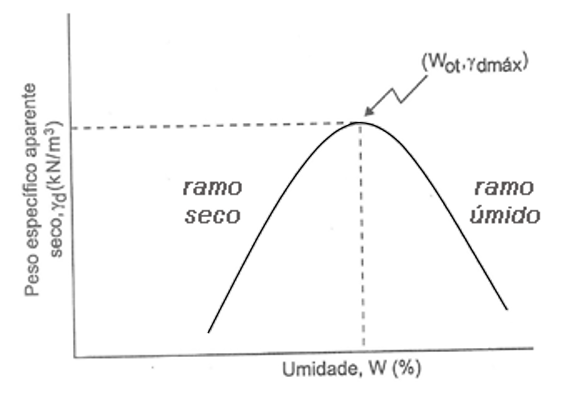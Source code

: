 <?xml version="1.0"?>
<!DOCTYPE ipe SYSTEM "ipe.dtd">
<ipe version="70216" creator="Ipe 7.2.17">
<info created="D:20200528203711" modified="D:20200528203712"/>
<bitmap id="1" width="350" height="237" BitsPerComponent="8" ColorSpace="DeviceRGBAlpha" Filter="FlateDecode" length="16067" alphaLength="327" encoding="base64">
eNrtffdXFNu29R/0xvvx/XTfe/ddHeN49ZxzPSZUUJJIkJwzTY4SBAFRRFEQwYiCCCKgYAAl
BwUEJClIjgJ6Tn9z9BrfHnW7mxaJHdYcjB7VRVV11d5rzTXXrh3kcgaDwWAwGAwGg8FgMBgM
BoPBYDAYDAaDwTBEfP/+/du3b1wODAZDipqamvPnz3M5MBgMKaqqqqKjo//66y8uCgaDIVBd
XR0fH8/lwGAwlLIJZgYGg6GEurq6mJgYziYYDAYzA4PB0Iy3b9+GhIT8+eefXBQMBkOgqakp
Kirq+/fvXBQMBkOgra0tNDSUNQODwVBiBplMxszAYDCkaG1tjYyM5A7SDAZDSTMEBQVxOwOD
wZCiq6srMDCQmUFrwS+UGTvFDDKZjLMJraUFJm3GjqCvr8/T03NlZYWLQjvBjcOMHcHAwIC7
u/vy8jJrbAaDITA6Ourj47O0tKRbtw2NzeTAYGwdPn/+DGbQIc0AQoDA5oYRBmNLMTQ0pIvM
wIKBwdhSTExMRERE6Fw2wWAwtpoZAgICmBkYDIYU09PTyCbm5+e5KBiMn8pq9fsBwQkhISHg
B65rBmMthDAyMtLc3Kz35DA3NwdmmJmZ4Upn7BQGBgampqa+KPCXAt++fevp6ZmdnaUDJicn
3717pyWdvnC3J0+e7Ovr029yADP4+/tPTEywfTJ2BB8/fjx+/Pjw8LC1tbWnpyftbGho+N//
/d+rV6/S18uXL7u6uqp1w3X4puZT1nLB8+fPe3l56TczLC0tnTt3DgKJTVRXoDcvbekpYmNj
09LSsJGfn29jY0Md9XNycnbv3h0cHEzHgBZADkqeqOH9NQkPpQ0hOX7IDOKA1Y4Em5mbm0Pn
6LGZLSwshIaGQq2xx+mWQ+nHU0CyOjo6jo6OyhVThVhaWlKTl5OTE8zS1NR0fn7++/fvxsbG
z549E2dJnVfaGxa+j9O7u7tFPoLTxSk4sr+/H/L4TwVWK0bqR5eXl1ddXS39IekB+HR3d6+r
q9NvZvDx8RkbG2OPY2w/M9y9e9fOzo62oRZOnz5dX1//+fNncAK82N7e/t27d58+fUJe/+XL
F6VzcRikBb1wF/577dq1Q4cOvXjxYmBgwMTERKlp3dbW9tatW5r1mFyxcNs//vGPwcFB1X+J
jYiIiEuXLulxBS0vL8fFxaHw2VYZ288MyGQDAwPFzqtXr96/f7+wsNDX1xdfEbhv377d3Nys
drEksMr+/fuJGchb8dmuQG5ublZWFiUgADRAR0cHuAWXxfVxCkRyV1cXdMjMzAyCY1lZGc6i
Ae/IEVJSUqKiot6+fYubBD88evSIcpw3b948efKE7jw5ORmqRo8rCI+cmpoKgmVbZWw/M8C/
EhMTxU6aLcTDwwOhH18bGxu9vb0Rne/du4ev8F8HBwfoioKCgq9fv4JS9u7dm5CQoNSAgM8L
Fy44OzvTq43x8XErK6t//vOfkBB//PFHaWkpvPu3334zMjI6cuQIrubm5mZubn7w4MHy8vLh
4eHjx49DqwQHB+/atauiogKn79u3LyMjA7p69+7doCP6LZAVaQZ9bYQET6Jse3t72VYZ288M
V65coUZ+kdvCVeGJiNf0FfofTg37fP78OVz1xo0bIA34NbwYecGBAweoVQFZA4I+BDCxBJhB
SH2IB3DCxMQEsg8cj7NwLjIOuDwC4i+//JKeno7DoBPABviV2NhY0tJBQUG0THxtbS1oBFQT
GRkpWjnASyAu/a6jixcvfvjwgW2Vsf2AO1taWkIACK6AYDh27JhoV4RmADNQrxvQCJ31+PFj
SIvKyko4LJ0LnQ9nFy8LiouL3717R9twcPAJbUOiZGZm4uDw8HC5opsfFEJLSwu279y5A/GA
3wU5uLi4nDp1ytTUFAxDJ2IDvwUyoa9IcKBDdG5Wk58FChwVxFbK2BF4enrSewd6X9DT0yPt
YTg6OgpVgA1fX19kE3QKvB488PDhw/3791MnPRyDjED0jEJAR2JC26GhoYJSsAFyqKur8/Pz
U2IGpAlnzpwBPxw9evTly5e4LAQDiYTW1lZjY2NoGycnJ7oOts+ePavHqQQ9V05Ozvv379lE
GTsCuKS1tfXKyoq0ywG9WJQeBgePi4ujbWQKcO2amprff/8dcoKct6SkhLgF/AB/F01n2dnZ
OGxoaAjZxB9//IGLVFRUIDWQKwYN4V84l24D6iU1NRXpDFjlyZMnSGqQXywuLuJgpDDIR44c
OYKrIcdJS0uDflC9Sf3TDETLDMb2x6alpSV3d3dpdwVp2BJAHN+1a1d6ejpC+S+//NLZ2Tk8
PPyPf/wjICCAEgpxFkimuroa/ktXQIqB6+/evftf//oXQn9KSgo4xMHBQa7odA2F0NHRQQmI
o6Njb28vPv/2t7/Z2toiYiYkJODGkNHQTEH19fVIdkTOovdTdIIGUc5spYwdYQbyX3i3ht5H
tP/Ro0fIKWQy2fPnz+WKd5EQ/xkZGQjrqidKOynhSEgCSAUIDIgHZApgFfzc8vIyhASYhHo3
0VtLbIguwWL2sLV3odQnFBQUEG0yGDuSz4r0QQMzKAVo6cGqPRX/UoHqj4IH6Jp0gOgRIc1o
/loFBlIvoFNKtRiM7QcCt729PTUS8iR+WsUM+fn5b9684dJg7AiioqKMjIz6+/u5KLQwm6it
reVyYGx/VEpKSjp16hRPArC5qdlmAZrhxYsXXLCMbUZWVpaZmRn1v+WluDYO0WyytLQkGlQ3
grt37758+ZILlrGdcS05OfnAgQPDw8NydU2IjPVhcnIyJSUlLCysrq7u7NmzNFJy3WWbm5tL
r4EYjO1hhvT0dCMjo6GhITm3Om4eVlZWZDJZcHDwmTNn3r59GxER4efnt5E1mzibYGxQxIpB
jmuRu2VlZfv27fv48SOrhc1FR0eHr68vChmc0NTUtLCw4OLispGpV8AM1AONwxkXws+WGBUa
jLCtrU1zGdK/SkpKoBZgt1x6m46+vr7Tp08PDAxER0eDJfr7+52dnTcyJd2dO3eYGeR6NL/i
NnPp0tJSZGTk4cOHacSu2u6IpBbu3bt35MgRehHGamErkJOTY2ZmZmlpefbsWbAEzSax7tZd
1FdlZSWXKtvqOmgBasHb29vf3//atWtubm6qBCto4eXLl1ALP5QWjHXXBc11WVNTc/ny5czM
zBcvXkxOTi4vL6+7tMEMT58+5eJlrEMtBAYGghDg+7BJHx+fiooKuboZm1+9erV//34yM+mc
roxNqYtv376trKwgcQgJCRFD0RcXF+3t7YmK1wfUV1VVFZcw46doAS7v7u4eFhYm3LypqQnJ
wszMjHQ0BD6rq6sPHDjArdxbB5R5TEwMlJuLiwv4GXQNikDt+Pr6bmSRqdLSUm5nYPwULczN
zSGJSEtLo+40YqgR0tubN29KZQPoYvfu3UQLLBW2qEbAwJ2dnUVFRY6OjiUlJXV1dc0K0CRU
625nADNQOwNXHGMtgHb18/ODUlV9Wfnx40cTExMxFXl7eztUxKNHj7jQtpQZRHdH0UUEiR5o
YXh4mMaYr8+1QTUiPeRyZvyQFsLDwwMCAsTEBUpyIioqihah6+7u/u2332gORm7d3R6KqKqq
kslk8fHxkZGR2EA1beStZVlZ2ZMnT5gZGKpZg9JXRKKgoKAzZ84IWlC1mdHRUXNz8+zsbFtb
W1qYUsMyc4xNBEgAJY8oPzExMTk5OTMzg6SPptFbNzPk5+czMzBWYwZBC87OzkgiQAuraQDa
iQx3165dubm58h9NycLYRCwsLCDLU1qjdiNqDQokLy+PmYEhNSdyZ3odSYYBqwsJCSG1oGGp
WaKCnp4ecRG2q23DtWvXgoODCwsLW1paWltb3759C/2w7vKvqakRE/IzGCLQ0ySrYsXqsLCw
tQzPEaewVNj+Wrty5QpqKjMzMz4+PjExMSYmpq+vb90XfP78OS1TzmAILC8vQyRUVlYiUYVU
cHFxka4guRZyYLWw/TKPtgcGBubn5wWNr/utJTRDUlISly1D2lbQ0dHx+++/Ozs7e3p6BgUF
0ZKv7OnaXGsACOHs2bOHDh2qqKhITU29ffv2Rmrt5cuXycnJm2VRDP1ghvv37x84cMDCwgKf
iB1ynnZJFwDxf+HCBWQTRUVFzc3NZmZmG+kd/fr164SEhI2bE8IKtVpzBekB0tPTTU1Nrays
jI2NQQ719fVM/lqOxcVFOzu7hYWF6upqetuYkpKykUm5X716tfFF+mhYx0YGdjG0B9PT0zY2
NiYmJicViI6Obmlp4XYDLQdCs5+fHzihuLj43r17w8PD0Ax1dXXrvmBjY2NERAQXLEMAEhTB
oqqqqqenBzGIs0VdyQFHR0dBDtbW1vb29o6Ojjk5OWtsMVa7H+GAurMyGCIxXIvlMLSt4trb
23t7e7u6ujo6OsASGo7UvN4f4f3794GBgYZmAD/7sJtSOGpXdN30Yl9tNTfVPdL9P/zKrqf9
Ju3i4nL//v01GiHkxNjY2KdPn758+SJdNVjgw4cPAQEBBlX7GpY7FJ9q/7ttbvJTSf0aJ2iV
K8ZDrc/xuZFBJ/D48WM7O7uHDx/W19c3NDSUl5f39fWpmu7i4iJSRV9fXzc3Nw8PD2QfJiYm
Fy9eVJqFHtrD1dVVCz1Xw87Vttcd/aVDWVeLqmK/htxttdAs/RV6iSN6DmPP0tISKgsZ/dTU
lBiVgA3UVH9/f3d3N+pIzIiCEyEaUbOvX7+urKycnJykS+GyxcXFCBmXLl1KT0+nAblyxbQe
yD1B/s7OzocOHfr8+TPtn52dtbGxgW2cOXNm//79OIbWhU9KSsrPz8d1amtrcQPLy8vscbqi
gXNzc01NTeHpqG4vLy/UbHV1tdKRjY2Njo6OISEh4I22trbh4WEkIHV1dRcuXACrZGVlifAB
VoFV/FQo3HgAXYeY1+x0qvtpiXP4C/xOvDShoesQUVBQYwqIwWgQVJBPPT09nZ2dra2t+ErX
gcNev34djAqPw+f4+DgdDy+Ojo6OjIxELSAdEyszwvW8vb3hhmBjHx8f/BDtn5+fDwsLw06U
v5mZmVhleGRk5OTJkxYWFsePH4fnggfo+rh5S0vLPXv2mJub7927V8yug2fBjzo4OAQHB+OC
YAA6HvtxeykpKampqfBuWvtJrlid5MaNG7du3bp79y6iCXVlBBFlZmb+85//3Ldv34kTJ86d
O5ecnAyrwJE3b968fPlyYmLi6dOnDx8+DPbA40jXKmLxoIWcQCEG1Yr6FTEONgwLl9YXnAJV
vNr6MjD+K1euiDZnMANlE0pQjYxieazVPBc3NjExAVOHd4jbg4XD18BOHR0dUDgi9uEGnj59
WlZWVlFR8ejRIxgwHY+LwBPhhlcVmJubE7EvJiYmIiIiPDw8NjZ2enqa9uOy7u7u8DhPT084
ixiQjniHgOjk5ATVBA8S14fLwG3hs0FBQaGhoWI/yBOnYz+uA74V18ET4XdBAjgYLikadhBz
UYxww7S0tOzsbGIAPBouCOfKVQCeKOblg+ci0ON58dRPnjwRDIP9YAmoApQSqEna+vdJgVkF
pORGa5Mp5QJraVMiwYmnoGIBV0B2ihJGkUqXJ8CvwDZKSkrw+GAJFJr0MXlYhLYxA2oE0Qcu
g7hAAyhQa4gIP0wtVwv3g4ODcKuCggJcLS4uTkQHnAgLl8lkCBlIN+C/4h5gWgh8ECTwoPfv
39PxICv4LJTMqVOnEOZoqRHydOxE+IO2OXbs2Lt378QbFtgnoi380d/ff2BgQMRWhLCzZ8/G
x8fD78REdhTmQBrwOJi0iOkgItw8bvXBgwdQ1zhMxHp4HH4O1IFALPr3wqdw7ooCcDdBd+Ru
wumE5SsxJI02+qnmi9U8dxt6FUp/9M2bN0ePHkUVwHJoBngloAChFtTeKgrq9u3bqNa///3v
sD1KMbjxQRsgpWj4BQgcuhG+CQUIvQfLlx6MMHft2rWioiI4O/wuLy9P+lZaie1J/SKvhMxA
pBarhOAYJCmwB/wcYjqUhtgPG0Pgo1YOxFa6GhwKyhYOjuCLSCc8Fz+HkCf1gtUG52qIfWt0
Q83XV8uNUs9Vu61UXNIlmcSgY2n4FlSzWmu/EraOE0SZgxuRMIKZQaqiFVrcvzgFCYuYa2U1
awH32tragl4ghzi50DbxAGdvb2+HrkNeiT3w6AsXLkiPodiK0JCeng6tiLivYeZeMAPkIhes
nhkJuTwkELUnwOWphUEDIAsRbtZyfZoOGmwjpnxkftCGnALpHsQzKhr5NaoGAZ26N4sDUL85
OTmU8iPtdXFxofYutdWHEI+UU+0LTYZO2wkSOuRxbm5uonVUs/82NjbSqkYa5JaUc6BLDx48
eOfOHS5wLUFXV5eJiUlzczMCAeod0k7avQEVB7qAYKA2upKSEugHkR2rKtjBwUFQh0g3GLrO
CVS/yPj279+PIPKzJ/5U0+KrV68gSCIjI5Xe+TJ2pMEBtQAxgCgP3kay39bWJlqE5JKFQuil
+WoGINUM0B7z8/NctvohFQDISBsbG7itfM3thKJJAda1xs72dNjo6KiXl5eVlZXaVk3GtoHI
uaenJz8/Pzk5GfKPmh/V9jFYWVlB8njx4sU0BaKiorKyslSzCQ8PD84m9IMWFhcXIyIi4KfU
Yrz2Rk7pu5g1niIujh8NDg4+ceLEaoveMrYHvb299vb2AQEBSPRiY2NRI8gv1B757NmzkydP
IrMAh1y4cCExMbGwsFDJlpB6BAYGMjPoAebm5miNGOqi8FNvRWEMyCtra2vX3acUue2RI0fo
7TO/0NwR3Lhxo6ioSHwtLS3NyMhQmywQdahGB2md0ltL0d2FoaNqAfWIGIGUX8lh147Xr1+H
hIRs5E6gY8USlkwO228DZWVl0ibH4uJiMIDwemmkGBoaCgoKqqmp6ezsRNLR1tb27t07pVCC
PHGDK2MydtwkUImWlpbp6ekbuVR9fX14eLh8Yz3e7927t2vXLuoVw8ywzWYAbjczMwsLC0M9
Iql0cnKKiYlJSEhITU0VfXEJ8HfoAVNTU5lMBopAMgh1oVRfk5OT+Je0WyxDt+wBdXf06FG4
pFrduHbU1dV5eXnJNzwWprGx8dChQ7zw2fYbQ29vL7KJhw8fFhYWIpUAUUAVPH36FJ/U81Ac
XFlZ6ePjMz4+TmOL1HYynJqaAmMwM+goLfT391tZWWnoHr92wK6gRTUPJv0h6FxYI1IbmlqW
+WF7IGrt+/fv0JADAwO1tbVi4J5SvEASAc2g1PlNqZrAG9AMGmaAYWgtpqenjx07RoMdNsuu
NjiaQxALyGHfvn0dHR1cTdsTJgD4cmRkpK+vr7Oz85kzZ4yMjG7evKn2eDADqBsSMTY2lobo
ZmdnK42xgnWFhIQMDw9z8eqWWpifnw8ICKCRDtp5h6Cs/fv3c9DZNlRVVSHKv3nzJiMjA1lA
YmJiSUmJWg55//59XFxcWloaOOHatWuXLl3Kzc1V6q42MzOTkJAgJvRg6ER0wAZqNiwsbLPk
unQSsE28yXPnznl6eoq1s7n6thRFRUVlZWXYoOESEGw0+fNPzdonjoFmiI+PFxOMMLQc5GUI
CvC4xcXFTSQcWALsSjrzw8axsrJib29PC5rwlA5bjbq6Ojs7u8HBwaioqPv379+6dSs0NFSp
zJHlnT9//tWrV9K3FapDjOWK7jFQHbgaF6yuqIXMzEwbGxtS6Zs4yUNzc/OxY8c2sR8CXQei
9NSpU0lJSSRWmRy2zjyWl5cRL7Kzs1taWiwsLHbt2qU6fVNTU1NsbKyPj4+trW1wcHB+fr7o
yUAjL8SRNExbTJzC0Np6p+qrqalBpYv62sRJrTs7O11cXLZiPplPnz7t37+fBnJuriZhCAhJ
Rm8cUOaqI1mklQsTQvYRGRkZGBgYHR2dnJwM0SitGur0LiZmYWgtM8gVE32bmJhs0VpyXV1d
iCNKDdSbYrFyxbIm0Dm0aDsvkbl1klLDnOcaErqFhQVUEPIL6X+RCQYEBIhJ2xhaSwuQ5aam
po8fP96inB1RJiUlZdOXIBRXQxIEWvvy5Qt3nN5+4xHbU1NTiCzIHCE+kWtUV1e/ePGitLT0
9u3bEBtKzBASEoJcg8tQmwGH9fX1PX/+vPxHM9tvMFvZonZCuiZiEJ6CWxu2mgRUpx8UACEg
Z3RwcAgPD0ceAd93dXU9cOAAFB1NxSDORd4nk8na29u5YLUZN2/edHJyEo14W+e8W+SzdNnJ
yUkhexhbUcKDg4PR0dE+Pj7+/v7Z2dlKnaLBEhAGYADR+xGawcrKKiYmZnh4WCkfQV6J63A2
obWZo1wxdZKFhQX1OdmKJH17VuCiK0PKHjlyhJ6FlcPmmsrExARCf2RkJC2H7ezsLMZaCmYQ
mhD8kJGRcfr0aQQdmtKNGoelmiE4OJiyCa4pLYwCHz9+hCtVVVXJt3JoM/VnKCoq2tJFqejm
r1+/zlOPbgXevHmTmJgovvb09IhuZkq039zcjMwOKlQ6tYuqafn5+YnJ5BlaxQzwU3t7+7S0
tG34ORiSiYnJNswIiueCgk1ISOCmyM1FY2NjUFCQWMwIiQB8X0r1KG1IhUuXLiGny8nJGR0d
RTiAfhtUQLXxGZqhpaWFC1YLBQMSQJpNZRs8CBbi4eGxPXP4jI+PHz16dOvesxigtaAYFxcX
AwMDocdKS0vz8/NRwsgmlOgXmemxY8fc3d0jIiLs7OzMzc3BEra2to6OjtR3TnpwdHQ02IaL
V3tAjQm1tbUI4mK1r63GyMiItbW1WLZvq9HW1kZrlnEau1nMQCtIghYgMiEMqN+LdDYnHDA7
O9ve3g450d3d3dvbC+saGhqCYEBcoCXbpHURFxfHzKBtaqG/v//AgQPIHLfNcZBHPHz4cHuy
CXoiRDRQ36b3rTJYswHKyspoYamuri6ZTEZ+vcYRVbQOu5JkJQvUFa/R+/r9+vUrwndmZqZc
33sMSjtpsHdvENB7lpaWUAvwcWyDeJE1qCXeL1++VFRUiGKHvaWnp5M6lb68hmZ4/fo1M4P2
PGBhYaG9vb14i7QNT620BOe2PS+k7L59+1SnEWCsA62trS4uLlIN4O3trXa6tomJCXAI6QGk
FQEBAT4+PtipxAwJCQm0aolOOA4tlaKXFCHyCCMjI+phstW9F6RZ6pb2gdTQnJKbm3vo0KEf
LrvJ+CGGh4ednJwGBgbACcvLy7W1tatpBuDJkydubm5ZWVknTpw4d+4cdaJTsjdkEzqkGfCk
09PTeqmxKXCHhIRcuXJl6/KI1dYWh6S8evXq5OTkdj4vPSNiFjQw5xQbr9acnJyTJ0/KZDKo
BVtb26dPnyqVKtxnYWEBdY2Sb2xstLCwgEDFV/gUyFlJpiYlJekKMwjZoGcmJHzk8uXLHh4e
OzKVwezsrJmZGeT99tvz58+ff/vtN8Q4JoeNUz1qsEkBWtlWiED6fPfu3enTpyEtkD7Ex8dD
VEA5xMbGBgYGjoyMyP99zGZ6eroqt+guLM3MpH8adqrdr3qMhtM3N8cHh8M3d2pEPA3a2mZm
EFZXXl5+8OBB1VfqhmYM6yu9Dx8+QGeOjY1BM0D4Xb9+PTMz88KFC1Bi4mUTmdnc3Fx7e3tb
Wxs+YWk4ZWpqaloBMW2LiLy4Ai1to2fMoLRH7dfVzED1mNWutinpNpW8tbX1gwcPdqoiwAxW
Vlb9/f07FfKioqJo3sJNbOvQOWNYX+m9ePHCz89vYmIiR4GbN2+CHPLy8m7fvg1mkBZmX1/f
w4cP1faBRzYBHoBIEKEqOzu7oKBAb8TVDytrtYpWu71ayNj0PCIjI0OsPbdTDTgINzs4IyjC
2dGjR+lt2ma1seiWMawbz549I+NRGkIlVxmIjZQByhAZRGFhYUNDw8DAAGJBc3MzQhIyCyEa
RYcTsTKmXjKDkvzTNmag3NDFxUVaKTvV0LGzse/169eim64BGsO6yw0+fuLECQ8PD3t7+5CQ
kLCwMLg5tr28vOhdpBI6OjrS09MdHBxsbGxQ4NhITU0VQySEBUJ+YL9+08LaxeT2MwOkHWhB
n5p6NtLYEq7ApuQUOmcM685GgaqqqsDAQDs7u3PnzlHvaPh+ZmYmtUOqlrNcMRAbEmJsbExp
EnJxAFISJBQGyAw/u73pxkBVcOPGDQsLC3qhv1PMsFM9ndTKp8OHD4sFtQ3HGDbCDJ8+faIB
L2/fvl2tFUupqKXTRJNi/P7/gbySBKQ+ZROa6+5n1eOWtjhR4aNODx06tLOz7REt4H7u3r2r
DUtK3bt3Dyp34zNS6pAxbJBOIRiMjY2RDkB55ubmIgtArIdggF+rHSInlicICgqKj49PTEw8
e/ZsbGxsQEBAcHAwTQYiV8wkpsfZhNrUch0GsLlvqYQzhoaGUicfbei7hZRzpzgKj0/db6gc
YJ/UmLaRzuG6YgwbNyQUHVgdnHDlyhVkE0lJSfikF5dqu67RWa9evXr8+DHOsrS0vHPnDoil
pqbGy8uLXpABt27douWuGNtM9agOGh+hJS0McXFx3d3dO1UgXV1dMzMzVA49PT3m5uY8C/3a
xacwIWpyRHIqSF7VtKRDsyEMpIsmv3nzht4dA48ePQJFcwlvM1pbW48dO6a6XMgOIiwsbKdW
r4b1wphXVlaE0YI2fXx8lJZhZawmAMj9nzx5gkTs8+fP/f39UAKo0NV4VdBFfn6+n58fVAfS
t4WFBYgEWm1QrugmIZPJuIS3WTCEh4dr2wBk5Kc7tVqZ6hIq3759c3d3LywslHOX6bUB1Orv
719RUUGdGKempsAMP5wWfm5uDkmHs7NzUFCQg4MDBANUh5iamKYUY2ybC6D6QOmbuGTtJt6e
Nqh30el3z549PLH5GgFz8vb2lvZvT0tLo5mdVIsXCiEzM7Ompob2dHZ2NjY2oqipeySVf0tL
y7ZNNsigaGhnZwfhp4UZq/bM2kq3UVBQ4OHhQRNNs33+EOfOnfPy8qqrqwMhXLx40dHRUak/
gyhb6AroMRyM9AHHq9Vv4ApuZ9hOZGdnU/qmVaaunX4HFjUyMiouLmZmWAsGBweTk5ORUzg5
OcGpX758qbbcqN+CXDFVb0pKCuRramrqzZs309PTy8rKxClghoCAAC7V7QEtDN3Q0KCFzFBb
W0trxGgVWT18+NDe3l5Mlv6z0JLXi9vJ7f39/SMjI0qr0SkxA/Y/ePAgMjLy6tWrSCKQgyB3
Q36Rn58vdGNzczO3QG4b3N3dk5KS5Fr5Mg5J5fPnz7XQ2h0cHHJzc7eTFjScqM1U8+XLl4iI
CHNzc2RhQUFBiYmJq/WBBLy9vamBdzWGaWlpQbrBPrsNFo6EzsLCAhJOO7UxKEvbmIHQ3t4O
odXZ2akNN6O1zAASgAa4dOlSVlYWQj80gK+vL+K+2iOBhYWFjx8/api7G8Xu6uqqZ0ncah3V
NPRhW8cpa6cFWh7OxsZGqbVHqxAXF3fv3j3tvLe8vDxra2vpzOdrd17N07ascQ6HNU72siNB
h8oEnu7j4zM7O1taWnrx4kW5ok/Is2fP1J4iJKuGkWvIMgIDA/Wpp9k6+r1vaVd5au2BwPP3
99daBsaNPXr0SDvn/aO2dJh9UVHRWuTWJk7PssahFnLtGJEdHR0NzZCZmZmeng6JBXvT8M5X
OgscZAbSkGvXrknfZbx79w4Zx7pbeLScGTTs3J5Rt0S5AwMD9vb2w8PD2t9+pbWAoR4/flxM
V7gRZth4aNDOcZf9/f1OTk5WVlZ2dnaQWBcuXNDQB1Jahg8ePEDkgmL89OmTNJtwcHDQJ2bQ
IBHVKsPV6nQTmSE4OBhaXc6v3jYGiNugoKBtYwYNBqCFzCBIAPwAp6YlStUmC6ILOv41Nja2
2mKmUB16phl+aBJrbFPaeO1T+UOig8ah03SCFrTzJkUqbW5u3traqvk+DZMZqEA6OjrCwsJ8
fX1v3rzZ19entusamWVDQwMkATSGo6Njdna26pHIRFxcXPSGGdY+7cY6TvnZ2qeilslkN27c
0HLBgHtDrOnt7dXamyR7vn//PgSYWBlhR1IJrc0mHj16ZGxsnJWVVVFRER8fj3ikOrEnFRql
t3fv3kWOVlNTY2Njc/36dSUT7e7udnd315tFgrSk+VE0/xYXF+sK8YK+aBEcbRYzy8vLJiYm
GiaS3cTpWXSo+VGu6C8aEBBQXV0t9qA2qaBUcfv2bWkXkebmZpyr9Aazp6cH2QR1TdezRoYd
fGVJEW1iYsLa2lpXFgcsLy/PycnR/kzn+fPndnZ2MzMzazGATdEJWvvKUklTpaenw+Upyk9O
Tl68eBFlBSNUndmpqqoqJSVF6IGioqKgoCClMe8QkNAM1JeSsblISkqiVct1oq0A8ubChQta
zgz0aLDYyMhIbs5VAqrv6NGjDg4Orq6upqamJ0+edHZ2PnjwoIeHh1QP0JI00AP4b0JCQmBg
oK2tbVtbm5LlIONAIrxa+yRj3RgeHkYd7cibyvW5TENDAxJVLS9VejQExD179kiVMwMlU1hY
mJqaev78eSSGZWVlEKvQgY8fP66trZVmXrQNMZCVlRUbG4vjaV4OpewMO0NDQ1kzbLpXRkdH
X716Vb4TDY9Ixn+24WjH547+2Vu9fPkylIO0uw4bHlU9PpFqXblyZbV+ayS9kDlSw/izZ8/c
3NyGhoaUGnX7+/tDQkJYM2xuBXV0dNjY2KhdB2QbsLi4ODs7q9+FDHns5OR09+5dZgap6rO2
tu7p6UlJSUFCAX9fbWJPHAP7pFWGIcCSk5PDwsKU2hlGRkaQsqmdfZqxPsBoIcMePny4I0Yr
wuj6flqHOl0gJh47doyaIpkcgIiIiEuXLsGjwQkQjUgoaGZyVTx9+pRWmREvMQMDA5UShy9f
vshkMrVzvzDWZ7FVVVUmJiY69yK4t7dXO8dNaAAiI71P2cR1cnUXQUFBNTU1xcXFPj4+ckXf
D4gHtUc2Nzf7+/vT1HALCwv5+fnh4eFKby3Hx8ejoqJoaDBj44D6MjU1paY83bLVwsJCnZv3
r62t7eDBg9Tbn5nh2rVrFhYWSLKgV1taWk6dOtXV1aW2kWFlZSU+Ph4JxdmzZ6EWoDFo7JW0
DEdHR/HfncqI9UktiDGVnp6eOqTMBR4/fryWUQnaptACAgIcHBw09Io0HAuEcOro6KCVJvr7
+2lDw7iJsbGx+vr6zs5OOobKUByG/yYkJLBm2Hi9AMPDw/b29oODg7r4CMg9PTw8dC53W1xc
NDY2FtMgGywoMHV3dycmJt69e7e1tRVBanl5WbWnKO0BISDXiImJqaioCA0NpbZKKTNA/SKb
oMGtjA1aKdTXjnRt2hT09fWVlJToHBvLFSu9Hj9+nHSvIa8njpCEBMHPzy8pKQl51pkzZ1Sn
KKdCm5mZQQaRkZHh4+Pz4sULZBY4i954CqA8/f39peOyGetuYXB2dtbmSRjWTnE6d8NIrneq
94j2IDU1NTMzE1E+NjYWX5uamlQncqTywb/Cw8PlivkBkFB8/frVxcVF6QXl9PQ0eENHBbBW
GWdWVhYtEaijxildB02HQNr4/fv3lpaWqkMLDQpw9hs3bszOziYnJ8sV844SRaiipaVFJpOh
riFxGxoa+vv7ITCU+sBAV+AY6dI2jHXQAsr2xIkTuluMghB08fUfkQO8AKrYkE2xtbXV1tb2
0qVLyGofPHhgbm7+5s0btXWNxAHpAySug4MDdIWdnR3imlJcoLEVrBk26FOhoaHI2nRaMIyP
jyM51d2OAZ8/f96zZw+NbDXAnEL0/goMDITX05QLGmZugb4ClwYqUFJSovpyB9mEp6cnM8MG
bdLe3n50dFSnnwI+BUmp049w8eJFf39/g21tEEMnpqamaLyDWmag95vfvn1bWlrCRn19fVlZ
Gc5SOhLJBbIJXW8321kEBQXRfOw6bZBv377V9dXKFhYWIIx1ZUKMHSSQlZWV8PDwvLw8qMTT
p09DNkRHRytN0rK4uAjNgDSZS2zdDmVlZTU/P6/rcaqxsRFZqu4+Bd35y5cvjx49aphvMNXK
A7V7hoaGEAVApCkpKenp6VAOjo6OSi8ooSJcXV17enrYx9dRCzTFVmlpqR7YIWwAalx3n0J0
7UNCQd28Dc0g6fHh4M3Nza2trZOTk6uRw8DAQFhY2IcPH06dOlVZWUndG5RWNf3+/TuYAcew
s6+DGcAJDg4O+h13dO7mx8fHjY2NaYppfVpiaS14+vSptbW1t7e3i4sLcoHh4WG1LZBLS0sR
ERGWlpYymQy+D1pITEyUNjWIyY1ZM6wD09PTZmZm1G9QP4SrHjyFGO5KK2gb1GCKzs7OM2fO
tLe3Ly4ufv369datW0FBQas9Po7p6uqam5vDkUjBkFmoHonTmRnWYX55eXkwPz2TCvoxnBlK
2NTUlLI8w5ENd+7ciYqKEl9HRkYcHR3h8mupeulilwLu7u4a1r9jqC1MpGZeXl6NjY16Ixi+
fPlSUFCgB+sLiJXHEUA1TDGtf6itrcUji3HTjx8/hmv/kBj/kkBVM3R0dLC/rxFU1Lm5uaGh
oXI9agDv7e1FiNEPZqA6srGxof7qBgLUXWZmpr+/f3p6emRkpIuLS0tLy/ryKTolODgYV2CX
Xzug06ytrZuamvTpofr6+hBilAbc6bRsePv27d69ew0k6gkGwPOWl5dXVVVRJ6WNpIe+vr6Q
Xuzva8dOLSSxpaAVzRYXF/Wp2SQjI8NAekUSA4AQqqurZ2dno6Ki4NfrfkFDxRUSEvLs2TP2
9zViaGjI09NzdHRUn9q98SAwp6KiItVesjqNb9++WVlZ5eXlGQI5TE1NIYF6/fo1rTkFloAI
VPvSYY1ISUl5+fIlu/was9e4uLhr167J9WtWUsFy+kR3VF+IoUZGRoawbgIUAs00GB4eTpNc
QTZsZOoVaGNe7meN+mpwcNDS0pKnwNIVZiBygKfQLMr6LRtAAkid8vPzIRimp6fLysocHBzW
t2AEFVRmZmZlZSUb0lrKKjEx0UCkqT7JvN7eXsgGve+0g4ctKSmBbHj69CkIQSaTIeKr7aiw
RmvXsJo2Qyqw379/f+LECbCxXvasW1pagl3pRwukqpHHxMS4uLhQAqiXrC5mL0c9jo6OLiws
jI2NyRWdvtbNDLdu3SovL2cG0MwMKGHp9Cz6Z11gPCcnJxqGo3+YmJj49ddfqWeaXvaKJJsc
GBhAKuHq6gqZhFTixYsXG9G3t2/fVp1jliEVaXLF1HmnTp36YV9T3cX8/LyHh4e+MgOA8Gdh
YQFRtD6Brf2g+dkKCwsvXrwI2VBfX+/l5bW+Ael0fFlZmW5NJ74jbBwdHV1UVKTHLQxfv361
s7PT40lWUXFgBsRBfZUNIyMjYt06aiQXgyXXZ7TPnj0rLi5mBtBAnhUVFY6Ojjo6u/LapREC
hL4uoi1tKRocHNTXlqKAgIAHDx7k5OQ0NDSUlpZCQkAErvtJwQxQIEwCGgQDSlgP5nPT/Jj6
PSZRUEF8fLybm5v+yQZ6uo8fP/r7+yOKOTs74zHb2to2YrTPnz+/desWk8BqpV1TU0ODp/Sb
GagRW4/fxtKjTU9Pm5iY0Krf+tRRTdA7MDY29unTp423iUEz3Llzh3lAbYGvrKwEBQU9fPhQ
75+U3nnpdz8N8TLu1KlTevZoAwMDERERfn5+BQUFVJUbr82XL19yNrEaysrKIMxoWl2919vZ
2dlKkwHqJTPMz8+DGVCzevNckAc+Pj4JCQmPHz92cXGhpvKN482bN/fv32cSUBtGvb29DeeV
rkwm0/uVR4gc4DtGRkZ6MBkFYXh42NfXF4mSXDE3KfW62TgaGhru3r3LVKC2ZEDF+jFlwQ/9
BYiNjdX79QXoSRcXF+3t7bOysvQjgert7Q0PDyeia21tjYuLU3re9V22rq4uPz+feUAJIAR3
d3cahWogoyQgkDo7Ow2kfru7u0+cOEEdgXQ9TwQzRERETE1NwWgRzqKjo+cUGB8f//bt20Yi
440bN5gKlATnq1evHBwc9Gy+Ag2Ad4AGqbO93tcvUUF6erqXl5cedFMZGhoKCgpycnJCToFw
5ujo6KUAqH4jDUdv3ry5fv06E4IU1FVYz95tMZSwsLBgbGxMtayjsoGME/IAyr+mpga+XF9f
397e3tzc3NbW9uHDB+oNvm7NkJuby3YiLeqysjLq9Kjfr/i5okELZmZmCAQ6GgK2VO00NjYy
M0iL+uvXr5BkNJuN4dCCYa4sD+Y3NTXVm6bIzUVnZye3QErx4MEDFxcXg1reiJ704cOHBrUm
ET01NPPvv//e3d3Nlq+ElpaWq1evcjmI3NPT05Om2Tc0Zjh37hzNYGBo5BAdHU2rO3HyKEVr
ayu3QMolXWdpKKtBaQbClStXEEANsOonJyePHz/+9u1b9gIp2tvbWTMICzE3NxevJAyNGXJy
cmpraw2t0umtBJ5db1Yp3Sx8/PgRxSI37BYYenaUQ0hIiMGWACxhdHTUMJ99aWnJysqKmuI5
oSAMDAxcvnyZS2N5ednNzY06ARpgaYgX+gb77E1NTbt37zZYA1DF8PBwWlqaGLlpsLh9+3ZC
QoLckNZVVxs9Ddkp/Pz8vL29mRMEM0RHR+vNuLP1YXZ21tzc3MDjxbdv3xAgDPbx8eDz8/NI
qQycHqXMEB8fT1MQGGwLQ3FxMb23MmQ8efKEVj0zcDAtEIaGhmJjYw1WM8AMFhYWrK2t379/
b+BWAXqsqqpij2AQRkZGkF8bJjMQDxQUFDg4OJCQNkxmEH0gebUyhsD4+DiyCf1btuynWhjq
6+vlht32CNy5c4dXHmEIjI2NBQYG0nAzAwyUDx488PX1JU4w8AQT6lGPV6Jh/CympqbADHNz
c4aplywtLWlafgaDoSSnIyMjaXpJA9TPXl5enEfIDb4nA5eGKqAWwsLCoBwMTU4vLy/7+fk1
NTVxHkHciAL5+vUrFwWDMDMzA2bAp6G1MJSUlMhkMjYAgaqqKl7hlCHNJsLDw/V4eXS1WFxc
dHBw4Jd0UpSXl/PKIwxpNhEQEEDTaxsO8vPzbWxsNjLntv6JKF77mKEUPSGqDep11fT0tJmZ
2atXr7j2paisrCwoKOByYBCWl5c9PDz6+voM55F7enqSk5Pl3PD47xgZGenv7+cyYRD+/PPP
wMBAg2IGJRXNYDBU8f37d2QTer+gIYPB+FlmCA8PZ2YwcNA6sNSthcGgbCImJsYwswmGFA0N
DZcvX+ZyYIhg4e/vz9PfMerq6ni1MoaUGXx9fbu6urgoDBxNTU13797lcmAIgBk6OjpYMxg4
3r59m52dzeXAEIiKimpvb+dyMGT8+eefk5OTND/qBiXoBg9Y+/Fq/6W6k+PduqsyPDyc5yjQ
7yqWMgB9/evfIcah0wGqoP3ivzpaFIODgxMTE1+/fp2fn8dGf39/T08PwuL79++x0dLSAkfA
J/a8efOmtra2vr4eG+Xl5c+fP6+srHz06NHjx4/x9ZYCubm5s7OzemwzZ8+ebW5u1g/Ll+4U
NvzDA1a72mrbmxsWdR3fFFhWYG5uDk43Ojr6+fPnL1++DA0N9fX1ffr0CT4IQTI8PPxeAXzF
Z2tra0NDQ01NzevXr+GDdXV1yGjIEysqKuCJZWVlTxSAS8ITsxVIT0/Pyso6f/58WloatmNi
YuLj44OCgkJDQxHjYmNjAwIC8NXd3d3R0dHKysrV1dXf3x87vby8jh07ZmpqamFhYWdnh08j
I6NDhw793//932+//Xb06NF9+/b9+uuve/fu/eOPP7Bn//79Bw4cwEWOHDliZmZ28uRJa2tr
JycnHx8fXNzNzc3b23t8fFyPmQHZBE2EqKM8oOTgakOe2otof/gTkRr4/v07PldWVmhhCPqk
r4hcY2NjCILwQWzgEz7Y3d2NONjZ2YkICB9samqC0718+RKeWFpaCjd88eJFdXU1/O7hw4dF
RUX4fPDgARzw6tWrxcXF2IONnJwc+GBycjLcMCEhITg4GD4F7/D09ITLnDp1Ci5jY2NjaWlp
YmICDzp8+DA24HHYgFvBE+FfxsbGOODEiRM4F5/YhouZKQB3w5HwVlwE/8J+fB4/fhwbLi4u
OB77bW1t4Ynwbrg2HBz3EBkZifu5dOkSKAIboAvcNm712rVruHM81LNnz8A2eFh8IvSDf/D4
CH8DAwMoE5RGb28v2IkKamRkBIUGNpuenp6ZmVlYWFhaWoKuQMGSeRjsxD6gXGKGbXATaRxX
K2u1zTHhfQiFMJXFxUUERBgPPmE/2IAn4hPpOewKnwgfCJTYhrF1dXVRBET4u379en5+/s2b
N+FoN27cSElJSU1NzcjISFEAMQ5RLywsLCQkBDaPDZlMhvAHR0CwQ2CCD8IdnBXANpzF3t7+
zJkz8B34IHzz9OnTBw8eRJiDxyECnlAA4Q//whXwL+zHuXBkbwXgcTgXvwKtCGdPUiBBAXgc
eOCiAnA6eBz8Dtt4hLy8vLsKkJxGTEdAx+erV69IfhPw4B8+fIA8gA9CukMzCLUAN4SKGFcA
pYSig7ogBySiEwSobWawPumoB4BhaJtmoPKHtcByhDPCnGBa+IQDgudhafiEWCX+h/nRNmQq
wmVHRwc2GhsbkSGWlJQUFBQUFhbCPWHteN7o6Gj4IMRnXFwcHATByF8BOI6fn5+vry/JUQ8P
Dzgs3MrBwQFOSlEMLoZPim6IhtCr2EDgQ/ij4IjQaW5ujk/4Jr4igJL/IoCSUyMI4odw2YiI
CDgj7gFBGXSBIIioh+wVERA3DDdEEEcoR4jHUyAC4rNCAdAO4iB5JVJjPCm8EtGQ/JHYCWSF
8IdPlB5oDeS2ogC5IbfLMX7ogHAQWB19BWlTcIS4gqPB5GB7iAJwsXcKYIPMEmRCcrSqqgoW
W6YAAgpSQhjzbQVg2xRuECsvX74M40fcRG6IDbgDwhZ+Gp8Imsho4IP4CveEYyJ6Ij4GBgYi
XOITjowD4EQRCuB4uDOiLfbgMJyCc7ETX3EkJBAdjB/Cr+BThOkLFy4gFGYogPvBNu4NAR3O
CE+89/8BgU0ZLoqlWgEoUkhxyFGUALQoIiPcECyEzz4F4I/4Cn+kmAh5jzKEY1JA1NqGO1XB
9pdGKIm91VI5YUurpXU80aJOAAISzoVICt2IsEUOBb8jiQvAVRFAEUYp10MARcjDf/Hp4+OD
wAr/JUkMt4Vjnjt3DkEQ0RnulpmZeUUBcALtgSeCOu7fv4/ISDQCH4T3ISUEwyALBvkg6CMx
BC8hCJJEh2aAr4nsjzQnx77t55C1NwGJZZTFCxGGbgEe90UBBDuIz2kFEPUgHsj1aO4jbeB5
cQ/SKKwU0YQdilUkNL8T12DzP2zt3Kw2RqV4qvnZ5f++qP1aWlOVXkqu790K/QTIGVpI1YSo
lR5WBGIXV6AXf/QVypO7zTAYa2E5KS3Q7M1LS0tS51US6vgXHBMKStotYWpqCkJL87TP+BdS
IQizNYZv5IBIBunEjo4OZ2dnpFH0L2g85HpSrlhZWUEaiBwTAcXS0nLPnj3I2uhf+ApZSAdX
VFQcPHjQMNcvYDDWjomJCaRmNP6dvDUtLQ0Z1mpJOsV9OJqpqal0BsvOzs7/+q//Wm1MnNiD
hA4OLv/3d3CrHY87cXV1pT2XL1/+z//8T2Sa9BVZJy4lPRguj1vCRl5eXmpq6sePH0+cOIE7
BF8hA5XqGWSp4gHZABg/2yK6nVnJDmJkZAQOJV2D+9y5cxkZGWoPppwdh42Ojra1tYkUHhvD
w8N79+4VQp1e4kjLE8cj7hcVFUVFRdF+pIpZWVlq55CnU16/fm1mZkYd/EJCQs6ePRsYGIh/
zc/Pu7i4CP0gespVVlaS0sAjDA0NgRlwGxAM1LItjgR9nTp1asf7DTIv6SKQw27PG+0dJAf6
XaTkZ86cQfYt9qSnp1Nofvz48ZMnT2JiYhCCy8vLU1JS4FD4RK7R09OTnZ2N4wcHB6llOCAg
4PDhw3D/xcVFOCk8197eHu4MDoHOj46Oxn/xQ+bm5rGxsXLFPAy4mpOTE/w3Pj4eaYhaPYOz
nj9/DipwcHDApTw9PZuamkgP0CqodM/gN0gRmmF4YGDAxMTk0KFDEBW1tbXYjxvu7e3FJx2M
xOfkyZMtLS07a2PUcYJ9TbdQWlq61cvviqReRN4dASK7nZ1dd3e38DIIdZADNhwdHY8dOwYq
gI//+uuv2Hjw4MGRI0daW1vhcXBq3L+NjQ3iOBwTZAJnRFYC9Y4wTa9voEZQkqARnIUgjoeN
jIyEZsAG/kVzRMPfITbq6urUhlEkApcuXYIXh4aG4mtiYuKdO3egJXDPUrfC/eCCc3NzdAXw
FZgHN4CbbG5uxo/+x3/8B4SEIByQEghHG1p42Nd0CKgvxJdtWAYCP0Sd7naWGaytraUzY5w/
fz4hIQEbXl5eoAJsQDkgZNN/IQ+ory/C9+Tk5OnTp2kmLmQTiO/ISlB00PnI+q9du2ZsbAzh
8fTp04iICDq9rKwsPDz88+fPR48eBUVgGy4PAYD9apkBNwByoB4p+JqbmxsWFkZ9pKWHvXjx
AheBOJEreqbRTtwndoKRQHFv3751dXWlW8VhILSqqqodZwbuUMHQWkBaI4DSWDaRTUDeYwPi
Hx6HDeTpIAQ63s3NDT4Fp6NVACAqqD0BIoEkOhITGp6A4I5Eo1QBagMEwBLQGPDWP/74o7Ky
EvKjo6MDMgMpgNr0CpQFvQGGoXG4nZ2d4B/soYYRgfb29uPHj9MaZ9TPBHyLW7116xbuB9kN
9stkMvwQPTIuQmuJMhgMtUCEtbCwyMnJEXvguTdv3sQGMnQ4MjZevXqFhIJiMQjh2bNnYADw
xszMDDJ6qALsb2xs/OWXX/AZExMDsQH3xH/Nzc3z8/OpcRKeCPbw8/MLCAiA59LoCXg6fmvP
nj04EUICKQnOkjIDjsTxEBhi/TKQDGhH2i5Bryzxo9T+Saffv38fXIHthYUFUB9uG9KIGiLA
S0g99HV8IoOxWbh8+fKhQ4fwieCOlPxf//oXvXyEA1I2gZQcBywvL2Mbzg4qgA8ePHgQe4qL
i//+978jnUdY/5//+R8kESATUARkA+QEzoqLi4N7JiUl/e1vfzMyMoJUsLW1xXU+ffoEttmt
wJUrV8AAYJv//u//Vp0/HBfERUTOBbkCJaDaKQtSh1IM+hduUgzDQXZz6dIlIRJu3LhBraCs
5BkMDdkuxEB5eTmN5IJzNTQ0kMvk5eXBW+GSkPoI/eABbMNPe3t75+bmkAssLS3JFfOz4b84
EnF/dHQUeyD1kYYg10BcxjY5NbIGuCr2IGRToys+kSxQ7MYv4leQjyiFcqXelRp6UYJSIC3o
JYto1FUdT4E7BEHRG09mBgZjNaht/5S+UJNuKB28xq6MqoepfgVGRkZAMqudrjQMSu3vgspI
Tih19pZ+trW1URcppgUGQyeky6ZQHPTPysrKD1/38EsBBkNXmGHjs8KuZe4d5gQGg8FgMBgM
BoPBYDAYDAaDwWAwGAwGg8FgMBgMncb/A55F3H142u3QMQ3AQBADMP4sj0GGAPiiyFDJhuAL
M9fHTONgJ3bt2sWuXbvYtWsXu3btYteuXezaxa5du9i1axe7du1i165d7NrFrl272LVrF7t2
7WLXrl3s2sWuXbvYtWsXu3btYteuXezaxa5du9i1axe7du1i165d7NrFrl272LVrF7t27WLX
rl3s2sWuXbvYtWsXu3btYteuXezaxa5du9i1axe7du1i165d7NrFrl272LVrF7t27WLXrl3s
2rVr165d7Nq1i127drFr1y527drFrl3s2rWLXbt2sWvXLnbt2sWuXezatYtdu3axa9cudu3a
xa5d7Nq1i127drFr1y527drFrl3s2rWLXbt2sWvXLnbt2sWuXezatYtdu3axa9cudu3axa5d
7Nq1i127drFr1y527drFrl3s2v3zbh3s9MLMffF6i40=
</bitmap>
<ipestyle name="basic">
<symbol name="arrow/arc(spx)">
<path stroke="sym-stroke" fill="sym-stroke" pen="sym-pen">
0 0 m
-1 0.333 l
-1 -0.333 l
h
</path>
</symbol>
<symbol name="arrow/farc(spx)">
<path stroke="sym-stroke" fill="white" pen="sym-pen">
0 0 m
-1 0.333 l
-1 -0.333 l
h
</path>
</symbol>
<symbol name="arrow/ptarc(spx)">
<path stroke="sym-stroke" fill="sym-stroke" pen="sym-pen">
0 0 m
-1 0.333 l
-0.8 0 l
-1 -0.333 l
h
</path>
</symbol>
<symbol name="arrow/fptarc(spx)">
<path stroke="sym-stroke" fill="white" pen="sym-pen">
0 0 m
-1 0.333 l
-0.8 0 l
-1 -0.333 l
h
</path>
</symbol>
<symbol name="mark/circle(sx)" transformations="translations">
<path fill="sym-stroke">
0.6 0 0 0.6 0 0 e
0.4 0 0 0.4 0 0 e
</path>
</symbol>
<symbol name="mark/disk(sx)" transformations="translations">
<path fill="sym-stroke">
0.6 0 0 0.6 0 0 e
</path>
</symbol>
<symbol name="mark/fdisk(sfx)" transformations="translations">
<group>
<path fill="sym-fill">
0.5 0 0 0.5 0 0 e
</path>
<path fill="sym-stroke" fillrule="eofill">
0.6 0 0 0.6 0 0 e
0.4 0 0 0.4 0 0 e
</path>
</group>
</symbol>
<symbol name="mark/box(sx)" transformations="translations">
<path fill="sym-stroke" fillrule="eofill">
-0.6 -0.6 m
0.6 -0.6 l
0.6 0.6 l
-0.6 0.6 l
h
-0.4 -0.4 m
0.4 -0.4 l
0.4 0.4 l
-0.4 0.4 l
h
</path>
</symbol>
<symbol name="mark/square(sx)" transformations="translations">
<path fill="sym-stroke">
-0.6 -0.6 m
0.6 -0.6 l
0.6 0.6 l
-0.6 0.6 l
h
</path>
</symbol>
<symbol name="mark/fsquare(sfx)" transformations="translations">
<group>
<path fill="sym-fill">
-0.5 -0.5 m
0.5 -0.5 l
0.5 0.5 l
-0.5 0.5 l
h
</path>
<path fill="sym-stroke" fillrule="eofill">
-0.6 -0.6 m
0.6 -0.6 l
0.6 0.6 l
-0.6 0.6 l
h
-0.4 -0.4 m
0.4 -0.4 l
0.4 0.4 l
-0.4 0.4 l
h
</path>
</group>
</symbol>
<symbol name="mark/cross(sx)" transformations="translations">
<group>
<path fill="sym-stroke">
-0.43 -0.57 m
0.57 0.43 l
0.43 0.57 l
-0.57 -0.43 l
h
</path>
<path fill="sym-stroke">
-0.43 0.57 m
0.57 -0.43 l
0.43 -0.57 l
-0.57 0.43 l
h
</path>
</group>
</symbol>
<symbol name="arrow/fnormal(spx)">
<path stroke="sym-stroke" fill="white" pen="sym-pen">
0 0 m
-1 0.333 l
-1 -0.333 l
h
</path>
</symbol>
<symbol name="arrow/pointed(spx)">
<path stroke="sym-stroke" fill="sym-stroke" pen="sym-pen">
0 0 m
-1 0.333 l
-0.8 0 l
-1 -0.333 l
h
</path>
</symbol>
<symbol name="arrow/fpointed(spx)">
<path stroke="sym-stroke" fill="white" pen="sym-pen">
0 0 m
-1 0.333 l
-0.8 0 l
-1 -0.333 l
h
</path>
</symbol>
<symbol name="arrow/linear(spx)">
<path stroke="sym-stroke" pen="sym-pen">
-1 0.333 m
0 0 l
-1 -0.333 l
</path>
</symbol>
<symbol name="arrow/fdouble(spx)">
<path stroke="sym-stroke" fill="white" pen="sym-pen">
0 0 m
-1 0.333 l
-1 -0.333 l
h
-1 0 m
-2 0.333 l
-2 -0.333 l
h
</path>
</symbol>
<symbol name="arrow/double(spx)">
<path stroke="sym-stroke" fill="sym-stroke" pen="sym-pen">
0 0 m
-1 0.333 l
-1 -0.333 l
h
-1 0 m
-2 0.333 l
-2 -0.333 l
h
</path>
</symbol>
<symbol name="arrow/mid-normal(spx)">
<path stroke="sym-stroke" fill="sym-stroke" pen="sym-pen">
0.5 0 m
-0.5 0.333 l
-0.5 -0.333 l
h
</path>
</symbol>
<symbol name="arrow/mid-fnormal(spx)">
<path stroke="sym-stroke" fill="white" pen="sym-pen">
0.5 0 m
-0.5 0.333 l
-0.5 -0.333 l
h
</path>
</symbol>
<symbol name="arrow/mid-pointed(spx)">
<path stroke="sym-stroke" fill="sym-stroke" pen="sym-pen">
0.5 0 m
-0.5 0.333 l
-0.3 0 l
-0.5 -0.333 l
h
</path>
</symbol>
<symbol name="arrow/mid-fpointed(spx)">
<path stroke="sym-stroke" fill="white" pen="sym-pen">
0.5 0 m
-0.5 0.333 l
-0.3 0 l
-0.5 -0.333 l
h
</path>
</symbol>
<symbol name="arrow/mid-double(spx)">
<path stroke="sym-stroke" fill="sym-stroke" pen="sym-pen">
1 0 m
0 0.333 l
0 -0.333 l
h
0 0 m
-1 0.333 l
-1 -0.333 l
h
</path>
</symbol>
<symbol name="arrow/mid-fdouble(spx)">
<path stroke="sym-stroke" fill="white" pen="sym-pen">
1 0 m
0 0.333 l
0 -0.333 l
h
0 0 m
-1 0.333 l
-1 -0.333 l
h
</path>
</symbol>
<pen name="heavier" value="0.8"/>
<pen name="fat" value="1.2"/>
<pen name="ultrafat" value="2"/>
<symbolsize name="large" value="5"/>
<symbolsize name="small" value="2"/>
<symbolsize name="tiny" value="1.1"/>
<arrowsize name="large" value="10"/>
<arrowsize name="small" value="5"/>
<arrowsize name="tiny" value="3"/>
<color name="red" value="1 0 0"/>
<color name="green" value="0 1 0"/>
<color name="blue" value="0 0 1"/>
<color name="yellow" value="1 1 0"/>
<color name="orange" value="1 0.647 0"/>
<color name="gold" value="1 0.843 0"/>
<color name="purple" value="0.627 0.125 0.941"/>
<color name="gray" value="0.745"/>
<color name="brown" value="0.647 0.165 0.165"/>
<color name="navy" value="0 0 0.502"/>
<color name="pink" value="1 0.753 0.796"/>
<color name="seagreen" value="0.18 0.545 0.341"/>
<color name="turquoise" value="0.251 0.878 0.816"/>
<color name="violet" value="0.933 0.51 0.933"/>
<color name="darkblue" value="0 0 0.545"/>
<color name="darkcyan" value="0 0.545 0.545"/>
<color name="darkgray" value="0.663"/>
<color name="darkgreen" value="0 0.392 0"/>
<color name="darkmagenta" value="0.545 0 0.545"/>
<color name="darkorange" value="1 0.549 0"/>
<color name="darkred" value="0.545 0 0"/>
<color name="lightblue" value="0.678 0.847 0.902"/>
<color name="lightcyan" value="0.878 1 1"/>
<color name="lightgray" value="0.827"/>
<color name="lightgreen" value="0.565 0.933 0.565"/>
<color name="lightyellow" value="1 1 0.878"/>
<dashstyle name="dashed" value="[4] 0"/>
<dashstyle name="dotted" value="[1 3] 0"/>
<dashstyle name="dash dotted" value="[4 2 1 2] 0"/>
<dashstyle name="dash dot dotted" value="[4 2 1 2 1 2] 0"/>
<textsize name="large" value="\large"/>
<textsize name="Large" value="\Large"/>
<textsize name="LARGE" value="\LARGE"/>
<textsize name="huge" value="\huge"/>
<textsize name="Huge" value="\Huge"/>
<textsize name="small" value="\small"/>
<textsize name="footnote" value="\footnotesize"/>
<textsize name="tiny" value="\tiny"/>
<textstyle name="center" begin="\begin{center}" end="\end{center}"/>
<textstyle name="itemize" begin="\begin{itemize}" end="\end{itemize}"/>
<textstyle name="item" begin="\begin{itemize}\item{}" end="\end{itemize}"/>
<gridsize name="4 pts" value="4"/>
<gridsize name="8 pts (~3 mm)" value="8"/>
<gridsize name="16 pts (~6 mm)" value="16"/>
<gridsize name="32 pts (~12 mm)" value="32"/>
<gridsize name="10 pts (~3.5 mm)" value="10"/>
<gridsize name="20 pts (~7 mm)" value="20"/>
<gridsize name="14 pts (~5 mm)" value="14"/>
<gridsize name="28 pts (~10 mm)" value="28"/>
<gridsize name="56 pts (~20 mm)" value="56"/>
<anglesize name="90 deg" value="90"/>
<anglesize name="60 deg" value="60"/>
<anglesize name="45 deg" value="45"/>
<anglesize name="30 deg" value="30"/>
<anglesize name="22.5 deg" value="22.5"/>
<opacity name="10%" value="0.1"/>
<opacity name="30%" value="0.3"/>
<opacity name="50%" value="0.5"/>
<opacity name="75%" value="0.75"/>
<tiling name="falling" angle="-60" step="4" width="1"/>
<tiling name="rising" angle="30" step="4" width="1"/>
</ipestyle>
<page>
<layer name="alpha"/>
<layer name="beta"/>
<view layers="alpha beta" active="beta"/>
<image layer="alpha" rect="192.5 349.9 402.5 492.1" bitmap="1"/>
<path layer="beta" stroke="black">
267.383 372.191 m
277.347 391.746
282.085 400.706
285.433 407.115
291.647 417.902
295.143 423.439
298.826 428.884
303.292 434.805
307.029 439.24
309.834 441.884
311.992 443.695
314.151 445.233
316.111 446.251
318.418 447.318
319.882 447.913
321.966 448.062
325.365 447.64
328.293 446.623
332.114 444.291
335.091 442.008
337.15 440.023
338.462 438.427
341.608 434.59
344.342 430.93
347.884 425.787
350.713 421.445
357.346 410.753
364.392 398.624
368.775 391.21
374.948 380.65
374.948 380.618 c
</path>
</page>
</ipe>
